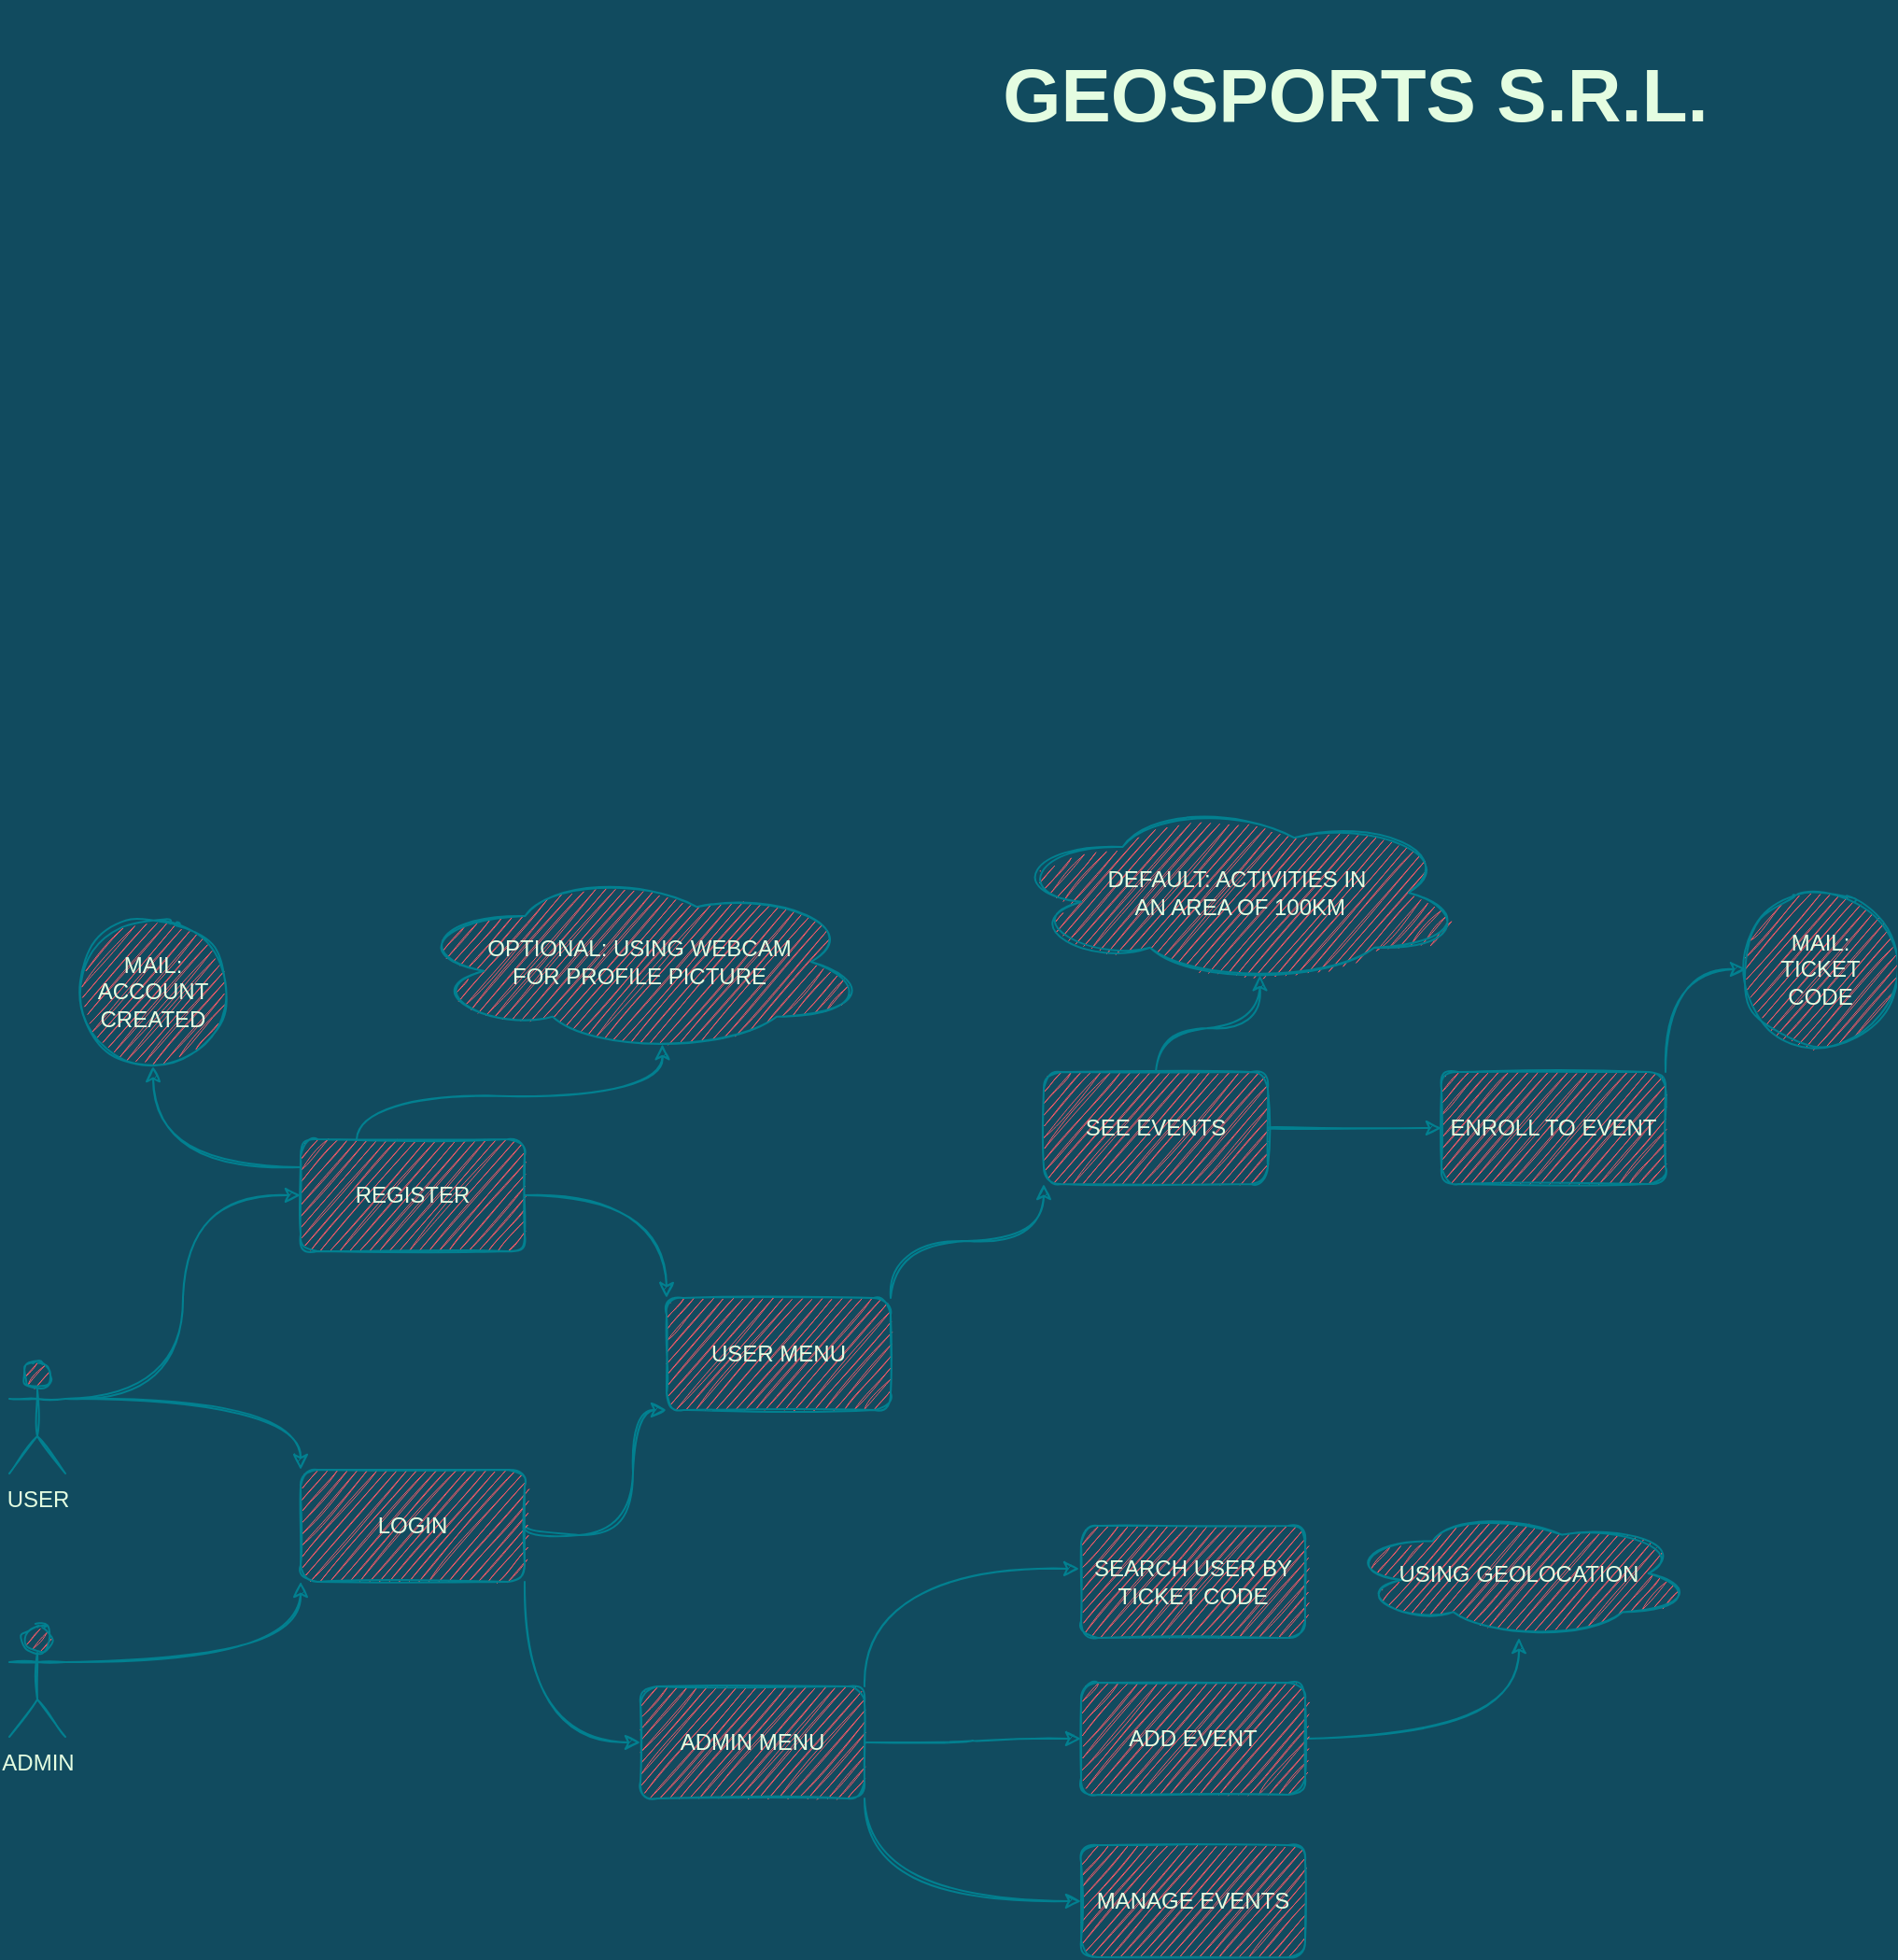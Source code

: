 <mxfile version="16.1.2" type="device"><diagram id="VU3AlSUJJOnAMAtMM2fT" name="Page-1"><mxGraphModel dx="2034" dy="1562" grid="0" gridSize="29" guides="1" tooltips="1" connect="1" arrows="1" fold="1" page="0" pageScale="1" pageWidth="850" pageHeight="1100" background="#114B5F" math="0" shadow="0"><root><mxCell id="0"/><mxCell id="1" parent="0"/><mxCell id="59QvP1uvpDmldnTHYQwH-15" style="edgeStyle=orthogonalEdgeStyle;orthogonalLoop=1;jettySize=auto;html=1;exitX=1;exitY=0.5;exitDx=0;exitDy=0;entryX=0;entryY=0;entryDx=0;entryDy=0;fontSize=13;strokeColor=#028090;fontColor=#E4FDE1;labelBackgroundColor=#114B5F;curved=1;sketch=1;" parent="1" source="59QvP1uvpDmldnTHYQwH-2" target="59QvP1uvpDmldnTHYQwH-14" edge="1"><mxGeometry relative="1" as="geometry"><mxPoint x="225.0" y="-33" as="targetPoint"/></mxGeometry></mxCell><mxCell id="O3Fkr6ZYe0m7NWBWwjO8-6" style="edgeStyle=orthogonalEdgeStyle;orthogonalLoop=1;jettySize=auto;html=1;exitX=0.25;exitY=0;exitDx=0;exitDy=0;strokeColor=#028090;fontColor=#E4FDE1;labelBackgroundColor=#114B5F;curved=1;sketch=1;entryX=0.55;entryY=0.95;entryDx=0;entryDy=0;entryPerimeter=0;" parent="1" source="59QvP1uvpDmldnTHYQwH-2" target="IUlhkSwlrrk6Wv9CE4iG-2" edge="1"><mxGeometry relative="1" as="geometry"><mxPoint x="188" y="-102" as="targetPoint"/></mxGeometry></mxCell><mxCell id="HDRgqJoIDJQYMZm_mFgl-2" style="edgeStyle=orthogonalEdgeStyle;orthogonalLoop=1;jettySize=auto;html=1;exitX=0;exitY=0.25;exitDx=0;exitDy=0;strokeColor=#028090;fontColor=#E4FDE1;labelBackgroundColor=#114B5F;curved=1;sketch=1;" parent="1" source="59QvP1uvpDmldnTHYQwH-2" target="HDRgqJoIDJQYMZm_mFgl-1" edge="1"><mxGeometry relative="1" as="geometry"/></mxCell><mxCell id="59QvP1uvpDmldnTHYQwH-2" value="REGISTER" style="whiteSpace=wrap;html=1;fillColor=#F45B69;strokeColor=#028090;fontColor=#E4FDE1;rounded=1;sketch=1;" parent="1" vertex="1"><mxGeometry x="5" y="-63" width="120" height="60" as="geometry"/></mxCell><mxCell id="59QvP1uvpDmldnTHYQwH-16" style="edgeStyle=orthogonalEdgeStyle;orthogonalLoop=1;jettySize=auto;html=1;exitX=1;exitY=0.5;exitDx=0;exitDy=0;entryX=0;entryY=1;entryDx=0;entryDy=0;fontSize=13;strokeColor=#028090;fontColor=#E4FDE1;labelBackgroundColor=#114B5F;curved=1;sketch=1;" parent="1" source="59QvP1uvpDmldnTHYQwH-17" target="59QvP1uvpDmldnTHYQwH-14" edge="1"><mxGeometry relative="1" as="geometry"><Array as="points"><mxPoint x="125" y="149"/><mxPoint x="183" y="149"/></Array></mxGeometry></mxCell><mxCell id="IykTQJylVlhp2z3ZIiHw-8" style="edgeStyle=orthogonalEdgeStyle;orthogonalLoop=1;jettySize=auto;html=1;exitX=1;exitY=1;exitDx=0;exitDy=0;entryX=0;entryY=0.5;entryDx=0;entryDy=0;fontSize=12;fontColor=#E4FDE1;strokeColor=#028090;fillColor=#F45B69;curved=1;labelBackgroundColor=#114B5F;sketch=1;" parent="1" source="59QvP1uvpDmldnTHYQwH-17" target="IykTQJylVlhp2z3ZIiHw-7" edge="1"><mxGeometry relative="1" as="geometry"><mxPoint x="210" y="269" as="sourcePoint"/></mxGeometry></mxCell><mxCell id="59QvP1uvpDmldnTHYQwH-5" style="edgeStyle=orthogonalEdgeStyle;orthogonalLoop=1;jettySize=auto;html=1;exitX=1;exitY=0.333;exitDx=0;exitDy=0;exitPerimeter=0;entryX=0;entryY=1;entryDx=0;entryDy=0;strokeColor=#028090;fontColor=#E4FDE1;labelBackgroundColor=#114B5F;curved=1;sketch=1;" parent="1" source="59QvP1uvpDmldnTHYQwH-4" target="59QvP1uvpDmldnTHYQwH-17" edge="1"><mxGeometry relative="1" as="geometry"/></mxCell><mxCell id="59QvP1uvpDmldnTHYQwH-4" value="ADMIN&lt;br&gt;" style="shape=umlActor;verticalLabelPosition=bottom;verticalAlign=top;html=1;outlineConnect=0;fillColor=#F45B69;strokeColor=#028090;fontColor=#E4FDE1;rounded=1;sketch=1;" parent="1" vertex="1"><mxGeometry x="-151" y="197" width="30" height="60" as="geometry"/></mxCell><mxCell id="59QvP1uvpDmldnTHYQwH-8" style="edgeStyle=orthogonalEdgeStyle;orthogonalLoop=1;jettySize=auto;html=1;exitX=1;exitY=0.333;exitDx=0;exitDy=0;exitPerimeter=0;entryX=0;entryY=0.5;entryDx=0;entryDy=0;strokeColor=#028090;fontColor=#E4FDE1;labelBackgroundColor=#114B5F;curved=1;sketch=1;" parent="1" source="59QvP1uvpDmldnTHYQwH-6" target="59QvP1uvpDmldnTHYQwH-2" edge="1"><mxGeometry relative="1" as="geometry"/></mxCell><mxCell id="IUlhkSwlrrk6Wv9CE4iG-1" style="edgeStyle=orthogonalEdgeStyle;rounded=0;orthogonalLoop=1;jettySize=auto;html=1;exitX=1;exitY=0.333;exitDx=0;exitDy=0;exitPerimeter=0;entryX=0;entryY=0;entryDx=0;entryDy=0;labelBackgroundColor=#114B5F;strokeColor=#028090;fontColor=#E4FDE1;curved=1;sketch=1;" edge="1" parent="1" source="59QvP1uvpDmldnTHYQwH-6" target="59QvP1uvpDmldnTHYQwH-17"><mxGeometry relative="1" as="geometry"><Array as="points"><mxPoint x="5" y="76"/></Array></mxGeometry></mxCell><mxCell id="59QvP1uvpDmldnTHYQwH-6" value="USER&lt;br&gt;" style="shape=umlActor;verticalLabelPosition=bottom;verticalAlign=top;html=1;outlineConnect=0;fillColor=#F45B69;strokeColor=#028090;fontColor=#E4FDE1;rounded=1;sketch=1;" parent="1" vertex="1"><mxGeometry x="-151" y="56" width="30" height="60" as="geometry"/></mxCell><mxCell id="IykTQJylVlhp2z3ZIiHw-14" style="edgeStyle=orthogonalEdgeStyle;curved=1;rounded=1;orthogonalLoop=1;jettySize=auto;html=1;exitX=1;exitY=0.5;exitDx=0;exitDy=0;fontSize=12;fontColor=#E4FDE1;strokeColor=#028090;fillColor=#F45B69;labelBackgroundColor=#114B5F;sketch=1;" parent="1" source="59QvP1uvpDmldnTHYQwH-9" target="IUlhkSwlrrk6Wv9CE4iG-3" edge="1"><mxGeometry relative="1" as="geometry"><mxPoint x="688" y="200" as="targetPoint"/></mxGeometry></mxCell><mxCell id="59QvP1uvpDmldnTHYQwH-9" value="ADD EVENT" style="whiteSpace=wrap;html=1;fillColor=#F45B69;strokeColor=#028090;fontColor=#E4FDE1;rounded=1;sketch=1;" parent="1" vertex="1"><mxGeometry x="423" y="228" width="120" height="60" as="geometry"/></mxCell><mxCell id="59QvP1uvpDmldnTHYQwH-11" value="MANAGE EVENTS" style="whiteSpace=wrap;html=1;fillColor=#F45B69;strokeColor=#028090;fontColor=#E4FDE1;rounded=1;sketch=1;" parent="1" vertex="1"><mxGeometry x="423" y="315" width="120" height="60" as="geometry"/></mxCell><mxCell id="59QvP1uvpDmldnTHYQwH-12" value="&lt;font style=&quot;font-size: 40px;&quot;&gt;GEOSPORTS S.R.L.&lt;/font&gt;" style="text;html=1;align=center;verticalAlign=middle;whiteSpace=wrap;fontStyle=1;fontSize=40;fontColor=#E4FDE1;rounded=1;sketch=1;" parent="1" vertex="1"><mxGeometry x="301" y="-673" width="538" height="100" as="geometry"/></mxCell><mxCell id="59QvP1uvpDmldnTHYQwH-22" style="edgeStyle=orthogonalEdgeStyle;orthogonalLoop=1;jettySize=auto;html=1;exitX=1;exitY=0;exitDx=0;exitDy=0;entryX=0;entryY=1;entryDx=0;entryDy=0;fontSize=13;strokeColor=#028090;fontColor=#E4FDE1;labelBackgroundColor=#114B5F;curved=1;sketch=1;" parent="1" source="59QvP1uvpDmldnTHYQwH-14" target="59QvP1uvpDmldnTHYQwH-18" edge="1"><mxGeometry relative="1" as="geometry"/></mxCell><mxCell id="59QvP1uvpDmldnTHYQwH-14" value="USER MENU" style="whiteSpace=wrap;html=1;fillColor=#F45B69;strokeColor=#028090;fontColor=#E4FDE1;rounded=1;sketch=1;" parent="1" vertex="1"><mxGeometry x="201" y="22" width="120" height="60" as="geometry"/></mxCell><mxCell id="59QvP1uvpDmldnTHYQwH-17" value="LOGIN" style="whiteSpace=wrap;html=1;fillColor=#F45B69;strokeColor=#028090;fontColor=#E4FDE1;rounded=1;sketch=1;" parent="1" vertex="1"><mxGeometry x="5" y="114" width="120" height="60" as="geometry"/></mxCell><mxCell id="59QvP1uvpDmldnTHYQwH-24" style="edgeStyle=orthogonalEdgeStyle;orthogonalLoop=1;jettySize=auto;html=1;exitX=1;exitY=0.5;exitDx=0;exitDy=0;entryX=0;entryY=0.5;entryDx=0;entryDy=0;fontSize=13;strokeColor=#028090;fontColor=#E4FDE1;labelBackgroundColor=#114B5F;curved=1;sketch=1;" parent="1" source="59QvP1uvpDmldnTHYQwH-18" target="59QvP1uvpDmldnTHYQwH-23" edge="1"><mxGeometry relative="1" as="geometry"/></mxCell><mxCell id="59QvP1uvpDmldnTHYQwH-18" value="SEE EVENTS" style="whiteSpace=wrap;html=1;fillColor=#F45B69;strokeColor=#028090;fontColor=#E4FDE1;rounded=1;sketch=1;" parent="1" vertex="1"><mxGeometry x="403" y="-99" width="120" height="60" as="geometry"/></mxCell><mxCell id="O3Fkr6ZYe0m7NWBWwjO8-10" style="edgeStyle=orthogonalEdgeStyle;orthogonalLoop=1;jettySize=auto;html=1;exitX=1;exitY=0;exitDx=0;exitDy=0;entryX=0;entryY=0.5;entryDx=0;entryDy=0;strokeColor=#028090;fontColor=#E4FDE1;labelBackgroundColor=#114B5F;curved=1;sketch=1;" parent="1" source="59QvP1uvpDmldnTHYQwH-23" target="O3Fkr6ZYe0m7NWBWwjO8-9" edge="1"><mxGeometry relative="1" as="geometry"/></mxCell><mxCell id="59QvP1uvpDmldnTHYQwH-23" value="ENROLL TO EVENT" style="whiteSpace=wrap;html=1;fillColor=#F45B69;strokeColor=#028090;fontColor=#E4FDE1;rounded=1;sketch=1;" parent="1" vertex="1"><mxGeometry x="616" y="-99" width="120" height="60" as="geometry"/></mxCell><mxCell id="O3Fkr6ZYe0m7NWBWwjO8-9" value="MAIL:&lt;br&gt;TICKET CODE" style="ellipse;whiteSpace=wrap;html=1;aspect=fixed;fillColor=#F45B69;strokeColor=#028090;fontColor=#E4FDE1;rounded=1;sketch=1;" parent="1" vertex="1"><mxGeometry x="779" y="-194" width="80" height="80" as="geometry"/></mxCell><mxCell id="IykTQJylVlhp2z3ZIiHw-17" style="edgeStyle=orthogonalEdgeStyle;curved=1;rounded=1;orthogonalLoop=1;jettySize=auto;html=1;exitX=0.5;exitY=0;exitDx=0;exitDy=0;entryX=0.55;entryY=0.95;entryDx=0;entryDy=0;entryPerimeter=0;fontSize=12;fontColor=#E4FDE1;strokeColor=#028090;fillColor=#F45B69;labelBackgroundColor=#114B5F;sketch=1;" parent="1" source="59QvP1uvpDmldnTHYQwH-18" target="IykTQJylVlhp2z3ZIiHw-16" edge="1"><mxGeometry relative="1" as="geometry"><mxPoint x="180" y="-376" as="sourcePoint"/></mxGeometry></mxCell><mxCell id="HDRgqJoIDJQYMZm_mFgl-1" value="MAIL: ACCOUNT CREATED" style="ellipse;whiteSpace=wrap;html=1;aspect=fixed;fillColor=#F45B69;strokeColor=#028090;fontColor=#E4FDE1;rounded=1;sketch=1;" parent="1" vertex="1"><mxGeometry x="-114" y="-182" width="80" height="80" as="geometry"/></mxCell><mxCell id="HDRgqJoIDJQYMZm_mFgl-3" value="SEARCH USER BY TICKET CODE" style="whiteSpace=wrap;html=1;fillColor=#F45B69;strokeColor=#028090;fontColor=#E4FDE1;rounded=1;sketch=1;" parent="1" vertex="1"><mxGeometry x="423" y="144" width="120" height="60" as="geometry"/></mxCell><mxCell id="IykTQJylVlhp2z3ZIiHw-9" style="edgeStyle=orthogonalEdgeStyle;orthogonalLoop=1;jettySize=auto;html=1;exitX=1;exitY=0;exitDx=0;exitDy=0;entryX=-0.008;entryY=0.383;entryDx=0;entryDy=0;entryPerimeter=0;fontSize=12;fontColor=#E4FDE1;strokeColor=#028090;fillColor=#F45B69;curved=1;labelBackgroundColor=#114B5F;sketch=1;" parent="1" source="IykTQJylVlhp2z3ZIiHw-7" target="HDRgqJoIDJQYMZm_mFgl-3" edge="1"><mxGeometry relative="1" as="geometry"/></mxCell><mxCell id="IykTQJylVlhp2z3ZIiHw-10" style="edgeStyle=orthogonalEdgeStyle;orthogonalLoop=1;jettySize=auto;html=1;exitX=1;exitY=0.5;exitDx=0;exitDy=0;entryX=0;entryY=0.5;entryDx=0;entryDy=0;fontSize=12;fontColor=#E4FDE1;strokeColor=#028090;fillColor=#F45B69;curved=1;labelBackgroundColor=#114B5F;sketch=1;" parent="1" source="IykTQJylVlhp2z3ZIiHw-7" target="59QvP1uvpDmldnTHYQwH-9" edge="1"><mxGeometry relative="1" as="geometry"/></mxCell><mxCell id="IykTQJylVlhp2z3ZIiHw-11" style="edgeStyle=orthogonalEdgeStyle;orthogonalLoop=1;jettySize=auto;html=1;exitX=1;exitY=1;exitDx=0;exitDy=0;entryX=0;entryY=0.5;entryDx=0;entryDy=0;fontSize=12;fontColor=#E4FDE1;strokeColor=#028090;fillColor=#F45B69;curved=1;labelBackgroundColor=#114B5F;sketch=1;" parent="1" source="IykTQJylVlhp2z3ZIiHw-7" target="59QvP1uvpDmldnTHYQwH-11" edge="1"><mxGeometry relative="1" as="geometry"/></mxCell><mxCell id="IykTQJylVlhp2z3ZIiHw-7" value="ADMIN MENU" style="whiteSpace=wrap;html=1;fillColor=#F45B69;strokeColor=#028090;fontColor=#E4FDE1;rounded=1;sketch=1;" parent="1" vertex="1"><mxGeometry x="187" y="230" width="120" height="60" as="geometry"/></mxCell><mxCell id="IykTQJylVlhp2z3ZIiHw-16" value="DEFAULT: ACTIVITIES IN&lt;br&gt;&amp;nbsp;AN AREA OF 100KM" style="ellipse;shape=cloud;whiteSpace=wrap;html=1;fontSize=12;fillColor=#F45B69;strokeColor=#028090;fontColor=#E4FDE1;rounded=1;sketch=1;" parent="1" vertex="1"><mxGeometry x="384" y="-244" width="245" height="98" as="geometry"/></mxCell><mxCell id="IUlhkSwlrrk6Wv9CE4iG-2" value="OPTIONAL: USING WEBCAM &lt;br&gt;FOR PROFILE PICTURE" style="ellipse;shape=cloud;whiteSpace=wrap;html=1;fontSize=12;fillColor=#F45B69;strokeColor=#028090;fontColor=#E4FDE1;rounded=1;sketch=1;" vertex="1" parent="1"><mxGeometry x="64" y="-207" width="245" height="98" as="geometry"/></mxCell><mxCell id="IUlhkSwlrrk6Wv9CE4iG-3" value="USING GEOLOCATION" style="ellipse;shape=cloud;whiteSpace=wrap;html=1;fontSize=12;fillColor=#F45B69;strokeColor=#028090;fontColor=#E4FDE1;rounded=1;sketch=1;" vertex="1" parent="1"><mxGeometry x="565" y="135" width="185" height="69" as="geometry"/></mxCell></root></mxGraphModel></diagram></mxfile>